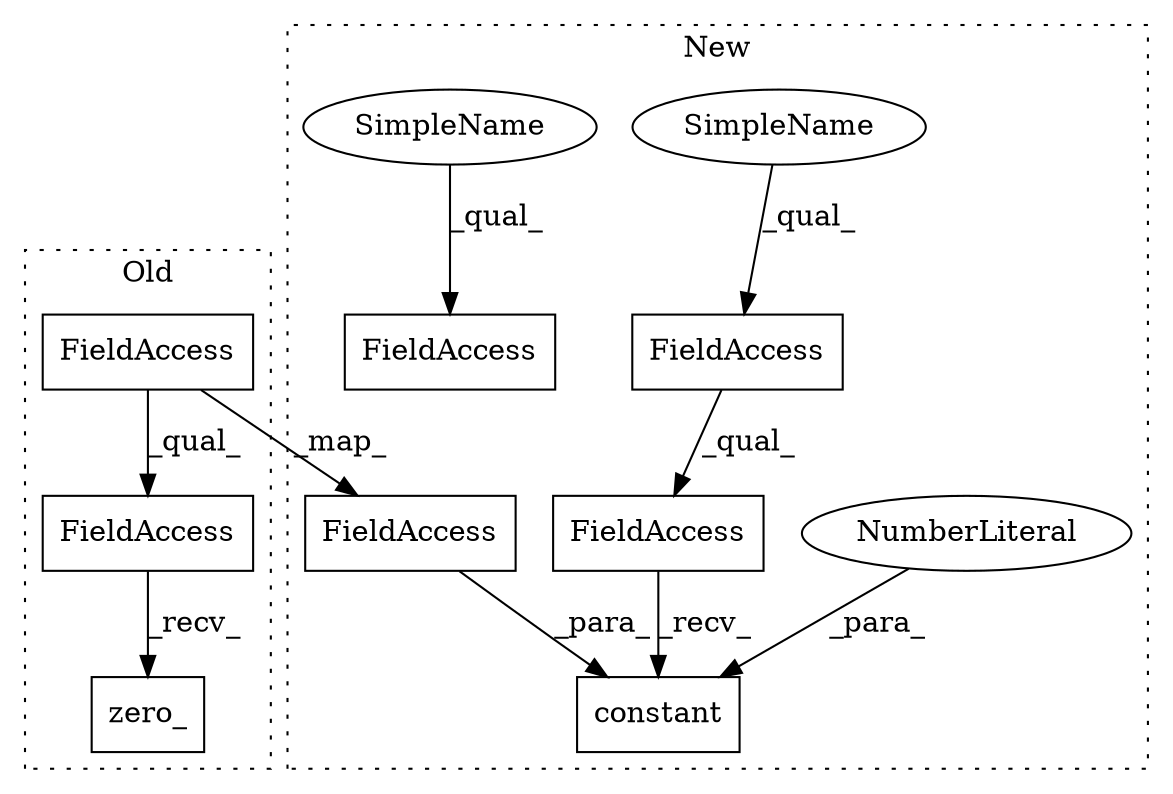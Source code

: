 digraph G {
subgraph cluster0 {
1 [label="zero_" a="32" s="17186" l="7" shape="box"];
5 [label="FieldAccess" a="22" s="17174" l="11" shape="box"];
7 [label="FieldAccess" a="22" s="17174" l="6" shape="box"];
label = "Old";
style="dotted";
}
subgraph cluster1 {
2 [label="constant" a="32" s="22475,22492" l="9,1" shape="box"];
3 [label="NumberLiteral" a="34" s="22491" l="1" shape="ellipse"];
4 [label="FieldAccess" a="22" s="22461" l="13" shape="box"];
6 [label="FieldAccess" a="22" s="22484" l="6" shape="box"];
8 [label="FieldAccess" a="22" s="22461" l="8" shape="box"];
9 [label="FieldAccess" a="22" s="22419" l="8" shape="box"];
10 [label="SimpleName" a="42" s="22461" l="5" shape="ellipse"];
11 [label="SimpleName" a="42" s="22419" l="5" shape="ellipse"];
label = "New";
style="dotted";
}
3 -> 2 [label="_para_"];
4 -> 2 [label="_recv_"];
5 -> 1 [label="_recv_"];
6 -> 2 [label="_para_"];
7 -> 5 [label="_qual_"];
7 -> 6 [label="_map_"];
8 -> 4 [label="_qual_"];
10 -> 8 [label="_qual_"];
11 -> 9 [label="_qual_"];
}
